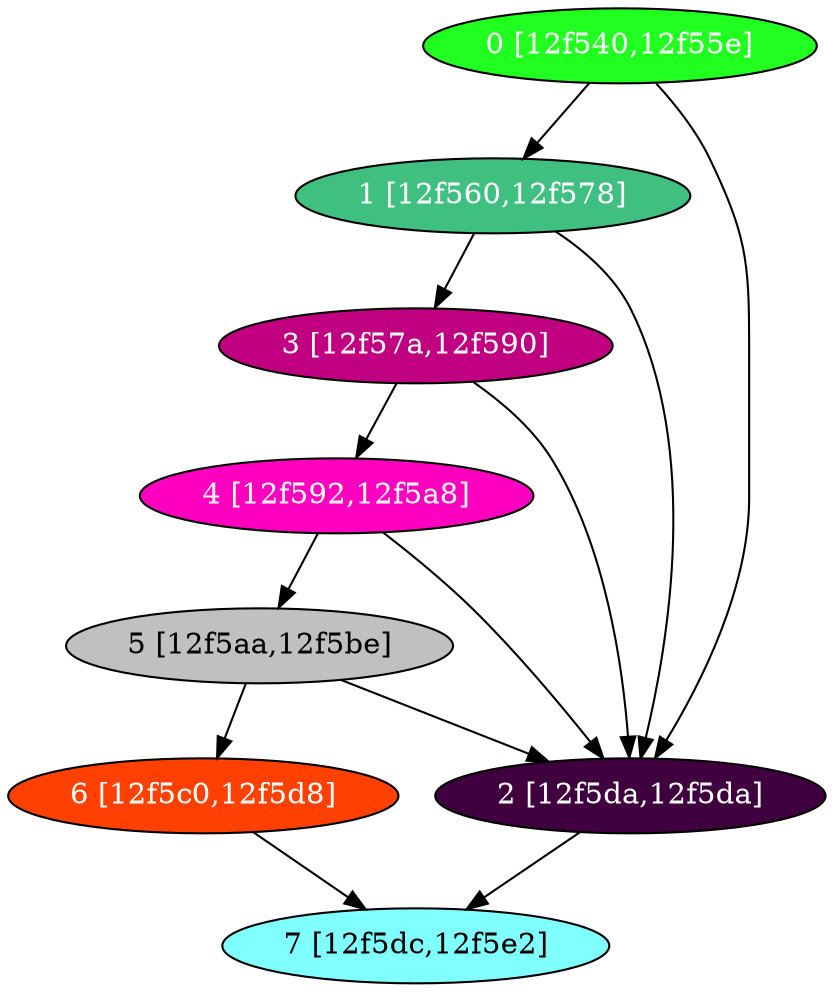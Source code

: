 diGraph libnss3{
	libnss3_0  [style=filled fillcolor="#20FF20" fontcolor="#ffffff" shape=oval label="0 [12f540,12f55e]"]
	libnss3_1  [style=filled fillcolor="#40C080" fontcolor="#ffffff" shape=oval label="1 [12f560,12f578]"]
	libnss3_2  [style=filled fillcolor="#400040" fontcolor="#ffffff" shape=oval label="2 [12f5da,12f5da]"]
	libnss3_3  [style=filled fillcolor="#C00080" fontcolor="#ffffff" shape=oval label="3 [12f57a,12f590]"]
	libnss3_4  [style=filled fillcolor="#FF00C0" fontcolor="#ffffff" shape=oval label="4 [12f592,12f5a8]"]
	libnss3_5  [style=filled fillcolor="#C0C0C0" fontcolor="#000000" shape=oval label="5 [12f5aa,12f5be]"]
	libnss3_6  [style=filled fillcolor="#FF4000" fontcolor="#ffffff" shape=oval label="6 [12f5c0,12f5d8]"]
	libnss3_7  [style=filled fillcolor="#80FFFF" fontcolor="#000000" shape=oval label="7 [12f5dc,12f5e2]"]

	libnss3_0 -> libnss3_1
	libnss3_0 -> libnss3_2
	libnss3_1 -> libnss3_2
	libnss3_1 -> libnss3_3
	libnss3_2 -> libnss3_7
	libnss3_3 -> libnss3_2
	libnss3_3 -> libnss3_4
	libnss3_4 -> libnss3_2
	libnss3_4 -> libnss3_5
	libnss3_5 -> libnss3_2
	libnss3_5 -> libnss3_6
	libnss3_6 -> libnss3_7
}